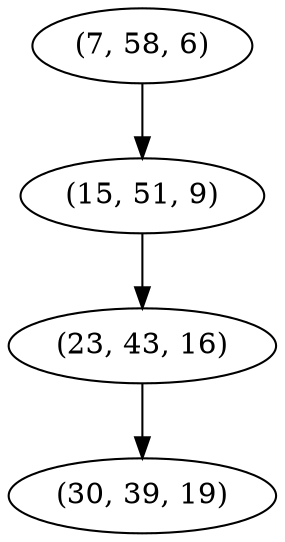 digraph tree {
    "(7, 58, 6)";
    "(15, 51, 9)";
    "(23, 43, 16)";
    "(30, 39, 19)";
    "(7, 58, 6)" -> "(15, 51, 9)";
    "(15, 51, 9)" -> "(23, 43, 16)";
    "(23, 43, 16)" -> "(30, 39, 19)";
}
